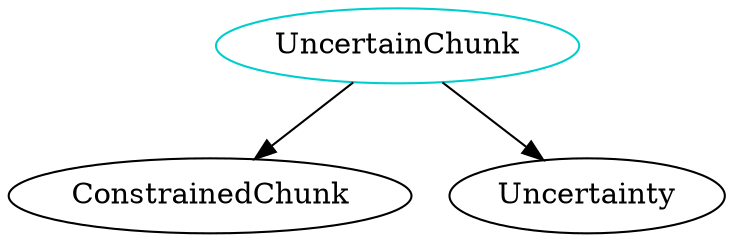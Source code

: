 digraph uncertainchunk{
UncertainChunk -> ConstrainedChunk;
UncertainChunk -> Uncertainty;
UncertainChunk	[shape=oval, color=cyan3, label="UncertainChunk"];
}
